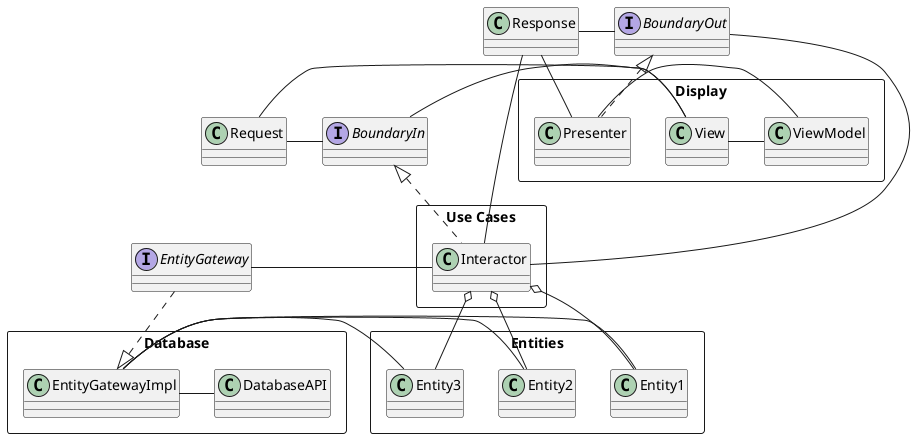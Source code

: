 @startuml


package "Display" <<Rectangle>> {
class View
class ViewModel
class Presenter
}

together {
interface BoundaryIn
class Request
}
together {
interface BoundaryOut
class Response
}

package "Use Cases" <<Rectangle>> {
class Interactor
}
package "Entities" <<Rectangle>> {
class Entity1
class Entity2
class Entity3
}


interface EntityGateway

package "Database" <<Rectangle>> {
class EntityGatewayImpl
class DatabaseAPI
}

EntityGateway - Interactor
Interactor o-- Entity1
Interactor o-- Entity2
Interactor o-- Entity3
EntityGatewayImpl - DatabaseAPI
EntityGatewayImpl - Entity1
EntityGatewayImpl - Entity2
EntityGatewayImpl - Entity3
EntityGateway ..|> EntityGatewayImpl

Request - BoundaryIn
Response - BoundaryOut
Response - Interactor
BoundaryIn <|.. Interactor
BoundaryOut - Interactor

Request - View
Response - Presenter
View - BoundaryIn
BoundaryOut <|.. Presenter
Presenter - ViewModel
View - ViewModel

@enduml


